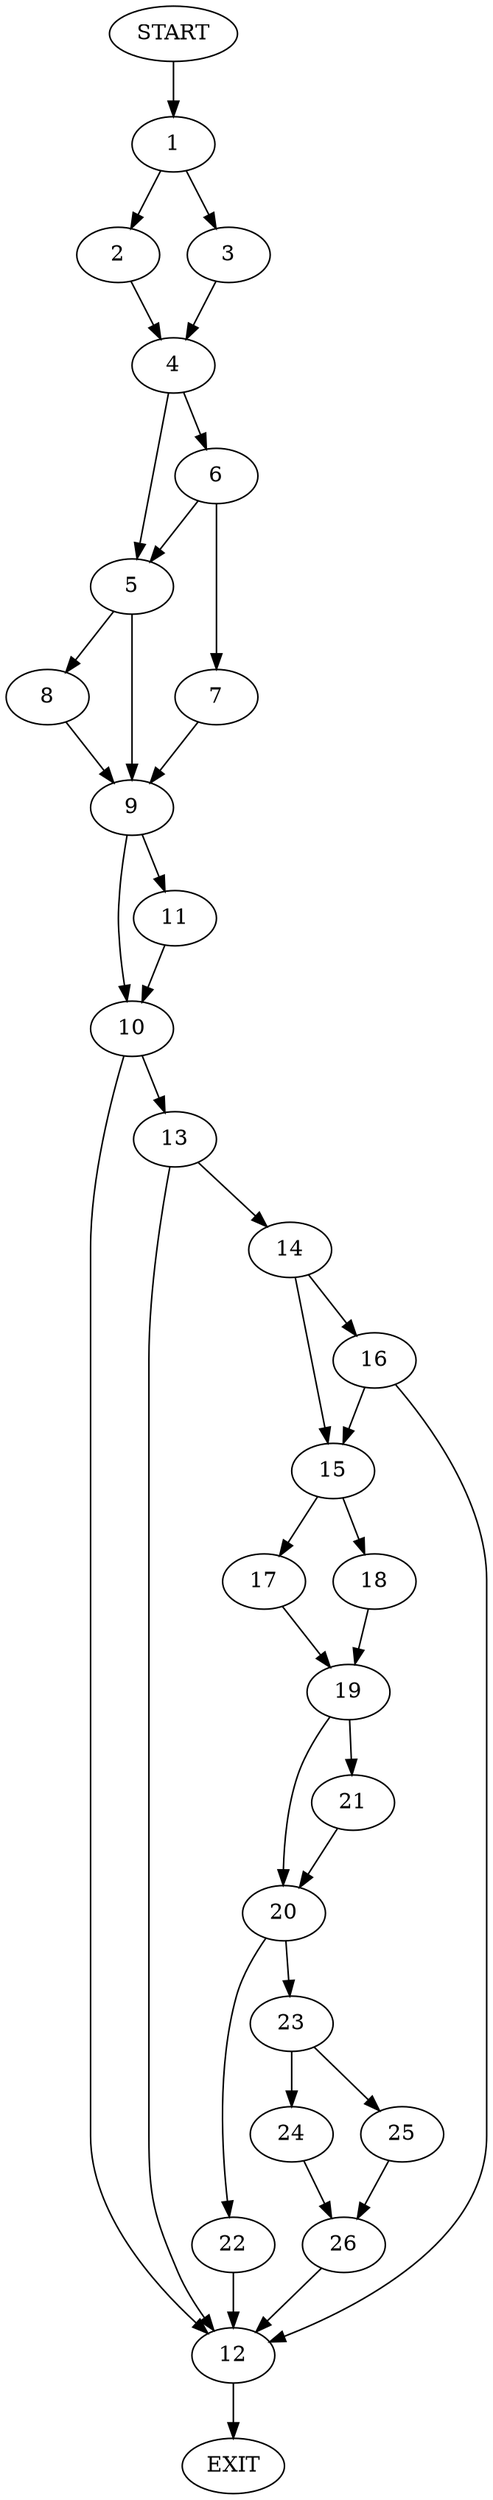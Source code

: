 digraph {
0 [label="START"]
27 [label="EXIT"]
0 -> 1
1 -> 2
1 -> 3
2 -> 4
3 -> 4
4 -> 5
4 -> 6
6 -> 5
6 -> 7
5 -> 8
5 -> 9
7 -> 9
9 -> 10
9 -> 11
8 -> 9
10 -> 12
10 -> 13
11 -> 10
13 -> 12
13 -> 14
12 -> 27
14 -> 15
14 -> 16
15 -> 17
15 -> 18
16 -> 12
16 -> 15
18 -> 19
17 -> 19
19 -> 20
19 -> 21
20 -> 22
20 -> 23
21 -> 20
22 -> 12
23 -> 24
23 -> 25
24 -> 26
25 -> 26
26 -> 12
}
